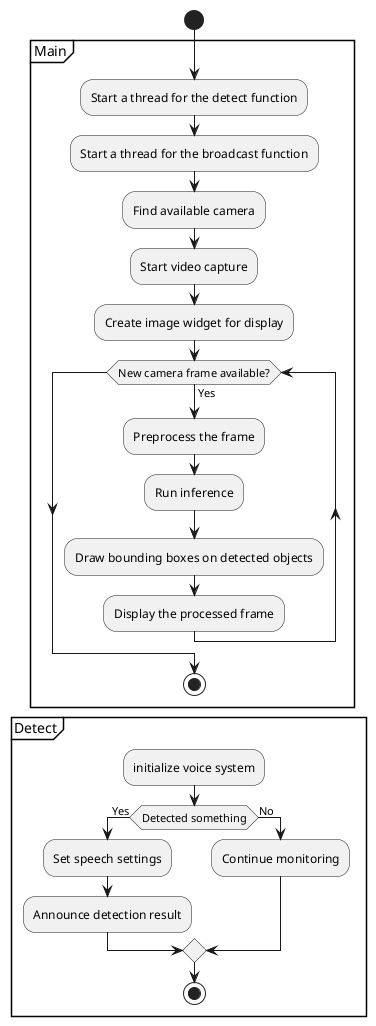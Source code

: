 @startuml

start
group "Main"

    :Start a thread for the detect function;
    :Start a thread for the broadcast function;



  :Find available camera;
  :Start video capture;
  :Create image widget for display;

  while (New camera frame available?) is (Yes)
    :Preprocess the frame;
    :Run inference;
    :Draw bounding boxes on detected objects;
    :Display the processed frame;
  endwhile
  stop
end group

group "Detect"
    :initialize voice system;
    if (Detected something) then (Yes)
      :Set speech settings;
      :Announce detection result;
    else (No)
      :Continue monitoring;
    endif
  stop

end group
@enduml
